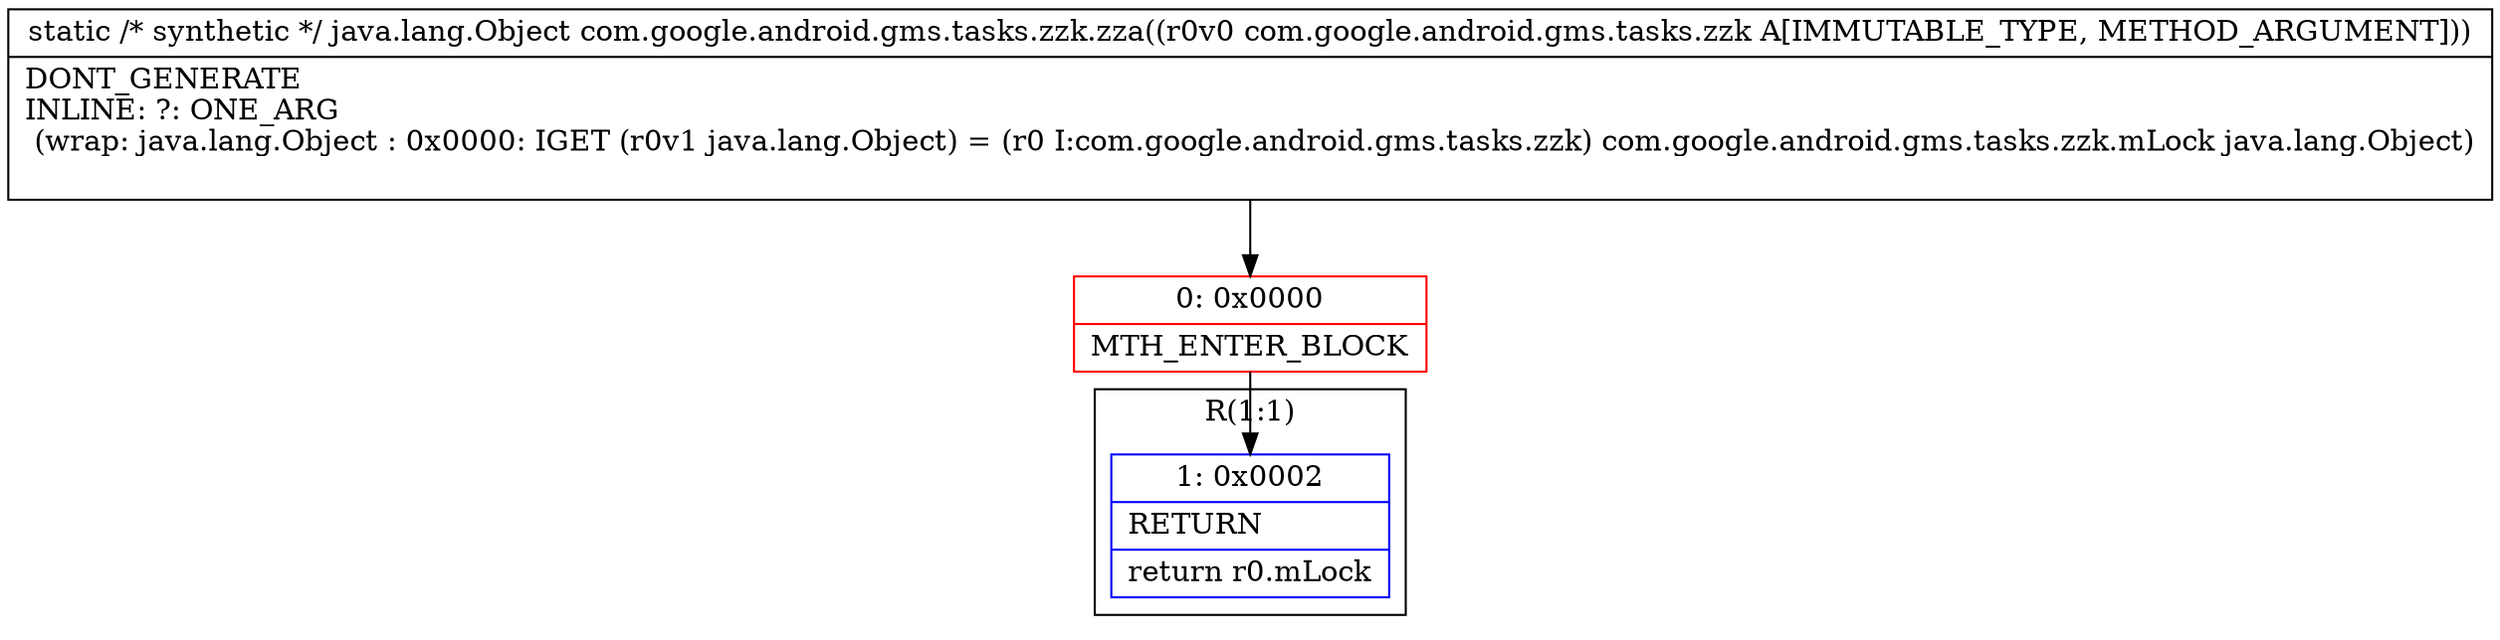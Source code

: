 digraph "CFG forcom.google.android.gms.tasks.zzk.zza(Lcom\/google\/android\/gms\/tasks\/zzk;)Ljava\/lang\/Object;" {
subgraph cluster_Region_2108985775 {
label = "R(1:1)";
node [shape=record,color=blue];
Node_1 [shape=record,label="{1\:\ 0x0002|RETURN\l|return r0.mLock\l}"];
}
Node_0 [shape=record,color=red,label="{0\:\ 0x0000|MTH_ENTER_BLOCK\l}"];
MethodNode[shape=record,label="{static \/* synthetic *\/ java.lang.Object com.google.android.gms.tasks.zzk.zza((r0v0 com.google.android.gms.tasks.zzk A[IMMUTABLE_TYPE, METHOD_ARGUMENT]))  | DONT_GENERATE\lINLINE: ?: ONE_ARG  \l  (wrap: java.lang.Object : 0x0000: IGET  (r0v1 java.lang.Object) = (r0 I:com.google.android.gms.tasks.zzk) com.google.android.gms.tasks.zzk.mLock java.lang.Object)\l\l}"];
MethodNode -> Node_0;
Node_0 -> Node_1;
}

